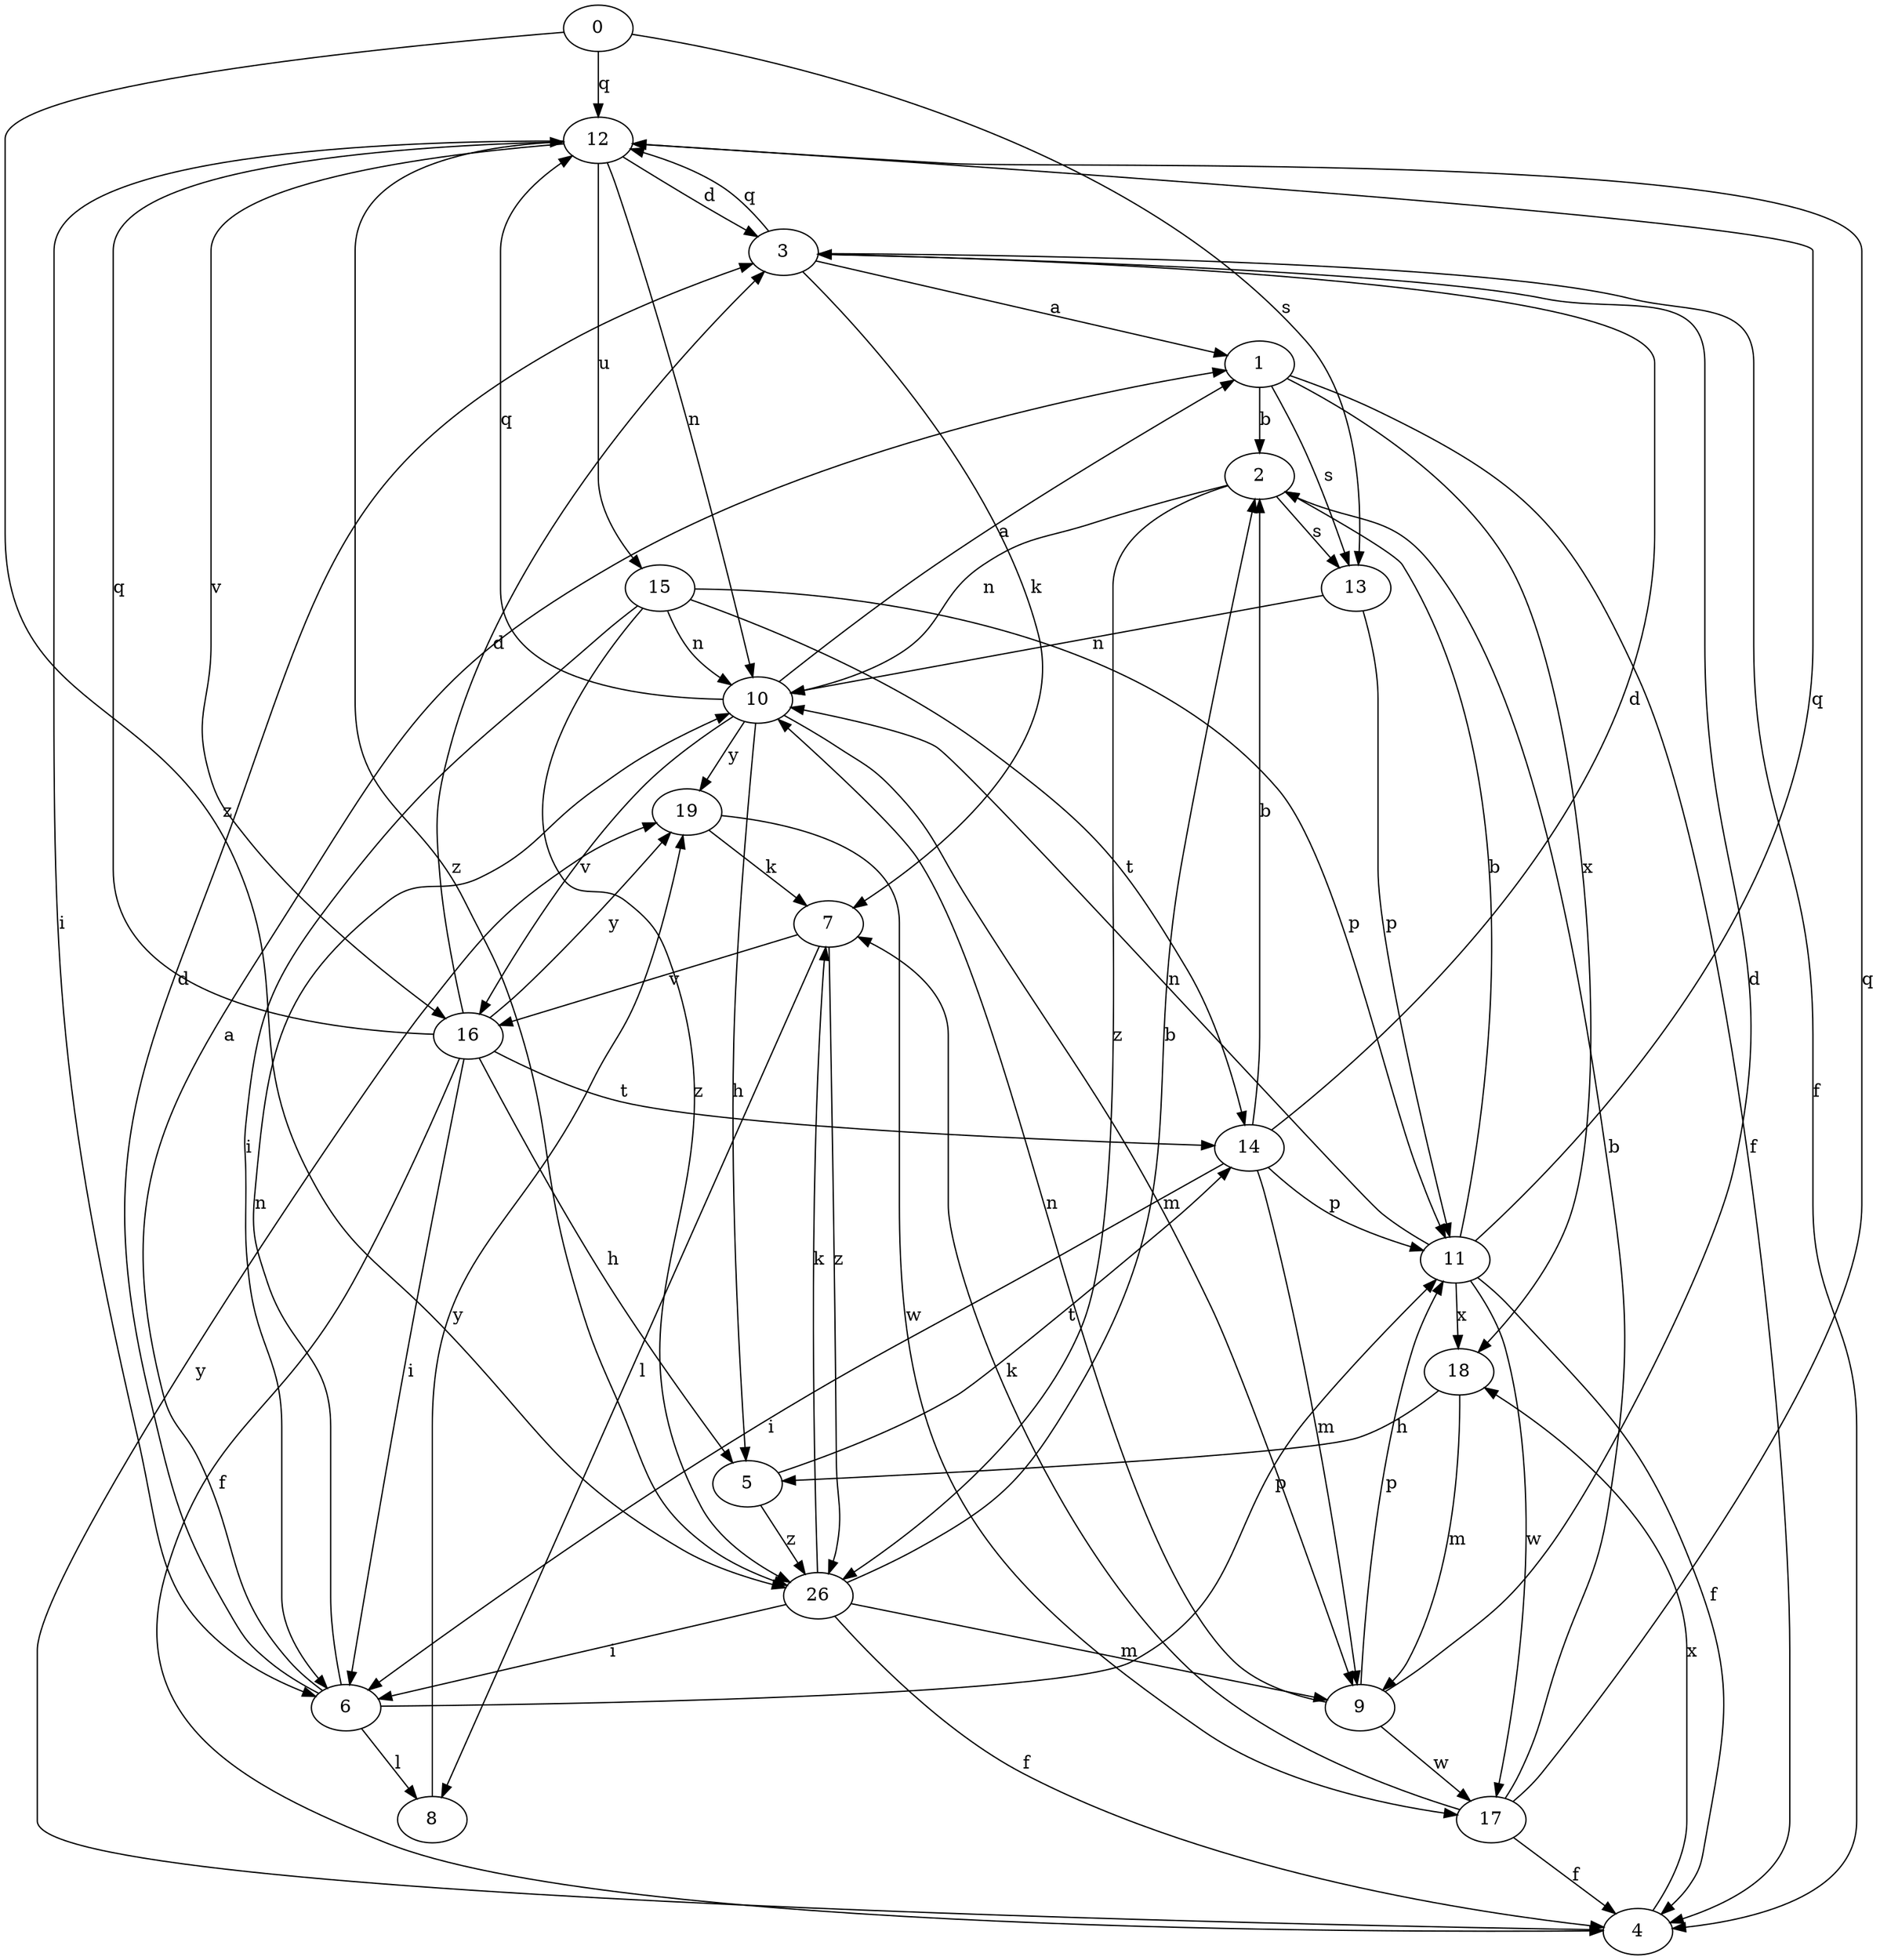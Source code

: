 strict digraph  {
0;
1;
2;
3;
4;
5;
6;
7;
8;
9;
10;
11;
12;
13;
14;
15;
16;
17;
18;
19;
26;
0 -> 12  [label=q];
0 -> 13  [label=s];
0 -> 26  [label=z];
1 -> 2  [label=b];
1 -> 4  [label=f];
1 -> 13  [label=s];
1 -> 18  [label=x];
2 -> 10  [label=n];
2 -> 13  [label=s];
2 -> 26  [label=z];
3 -> 1  [label=a];
3 -> 4  [label=f];
3 -> 7  [label=k];
3 -> 12  [label=q];
4 -> 18  [label=x];
4 -> 19  [label=y];
5 -> 14  [label=t];
5 -> 26  [label=z];
6 -> 1  [label=a];
6 -> 3  [label=d];
6 -> 8  [label=l];
6 -> 10  [label=n];
6 -> 11  [label=p];
7 -> 8  [label=l];
7 -> 16  [label=v];
7 -> 26  [label=z];
8 -> 19  [label=y];
9 -> 3  [label=d];
9 -> 10  [label=n];
9 -> 11  [label=p];
9 -> 17  [label=w];
10 -> 1  [label=a];
10 -> 5  [label=h];
10 -> 9  [label=m];
10 -> 12  [label=q];
10 -> 16  [label=v];
10 -> 19  [label=y];
11 -> 2  [label=b];
11 -> 4  [label=f];
11 -> 10  [label=n];
11 -> 12  [label=q];
11 -> 17  [label=w];
11 -> 18  [label=x];
12 -> 3  [label=d];
12 -> 6  [label=i];
12 -> 10  [label=n];
12 -> 15  [label=u];
12 -> 16  [label=v];
12 -> 26  [label=z];
13 -> 10  [label=n];
13 -> 11  [label=p];
14 -> 2  [label=b];
14 -> 3  [label=d];
14 -> 6  [label=i];
14 -> 9  [label=m];
14 -> 11  [label=p];
15 -> 6  [label=i];
15 -> 10  [label=n];
15 -> 11  [label=p];
15 -> 14  [label=t];
15 -> 26  [label=z];
16 -> 3  [label=d];
16 -> 4  [label=f];
16 -> 5  [label=h];
16 -> 6  [label=i];
16 -> 12  [label=q];
16 -> 14  [label=t];
16 -> 19  [label=y];
17 -> 2  [label=b];
17 -> 4  [label=f];
17 -> 7  [label=k];
17 -> 12  [label=q];
18 -> 5  [label=h];
18 -> 9  [label=m];
19 -> 7  [label=k];
19 -> 17  [label=w];
26 -> 2  [label=b];
26 -> 4  [label=f];
26 -> 6  [label=i];
26 -> 7  [label=k];
26 -> 9  [label=m];
}
